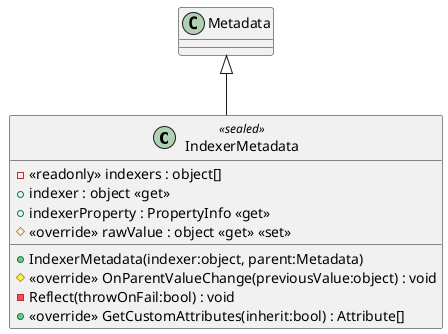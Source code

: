 @startuml
class IndexerMetadata <<sealed>> {
    + IndexerMetadata(indexer:object, parent:Metadata)
    - <<readonly>> indexers : object[]
    + indexer : object <<get>>
    + indexerProperty : PropertyInfo <<get>>
    # <<override>> rawValue : object <<get>> <<set>>
    # <<override>> OnParentValueChange(previousValue:object) : void
    - Reflect(throwOnFail:bool) : void
    + <<override>> GetCustomAttributes(inherit:bool) : Attribute[]
}
Metadata <|-- IndexerMetadata
@enduml
